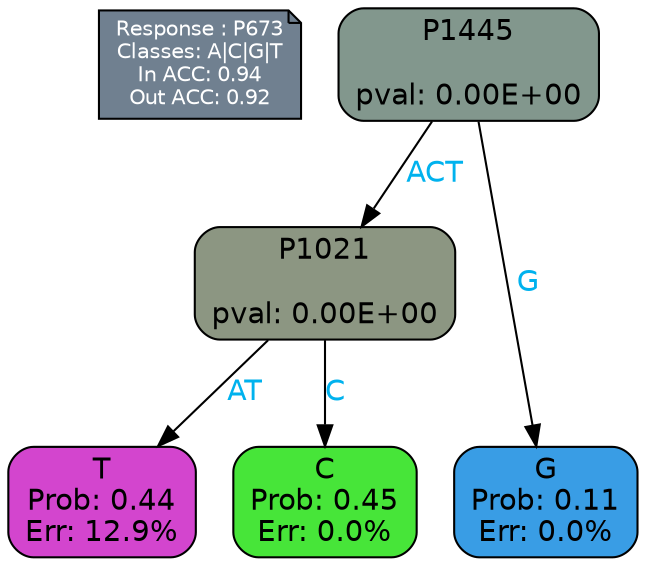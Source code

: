 digraph Tree {
node [shape=box, style="filled, rounded", color="black", fontname=helvetica] ;
graph [ranksep=equally, splines=polylines, bgcolor=transparent, dpi=600] ;
edge [fontname=helvetica] ;
LEGEND [label="Response : P673
Classes: A|C|G|T
In ACC: 0.94
Out ACC: 0.92
",shape=note,align=left,style=filled,fillcolor="slategray",fontcolor="white",fontsize=10];1 [label="P1445

pval: 0.00E+00", fillcolor="#82978d"] ;
2 [label="P1021

pval: 0.00E+00", fillcolor="#8c9682"] ;
3 [label="T
Prob: 0.44
Err: 12.9%", fillcolor="#d345ce"] ;
4 [label="C
Prob: 0.45
Err: 0.0%", fillcolor="#47e539"] ;
5 [label="G
Prob: 0.11
Err: 0.0%", fillcolor="#399de5"] ;
1 -> 2 [label="ACT",fontcolor=deepskyblue2] ;
1 -> 5 [label="G",fontcolor=deepskyblue2] ;
2 -> 3 [label="AT",fontcolor=deepskyblue2] ;
2 -> 4 [label="C",fontcolor=deepskyblue2] ;
{rank = same; 3;4;5;}{rank = same; LEGEND;1;}}
